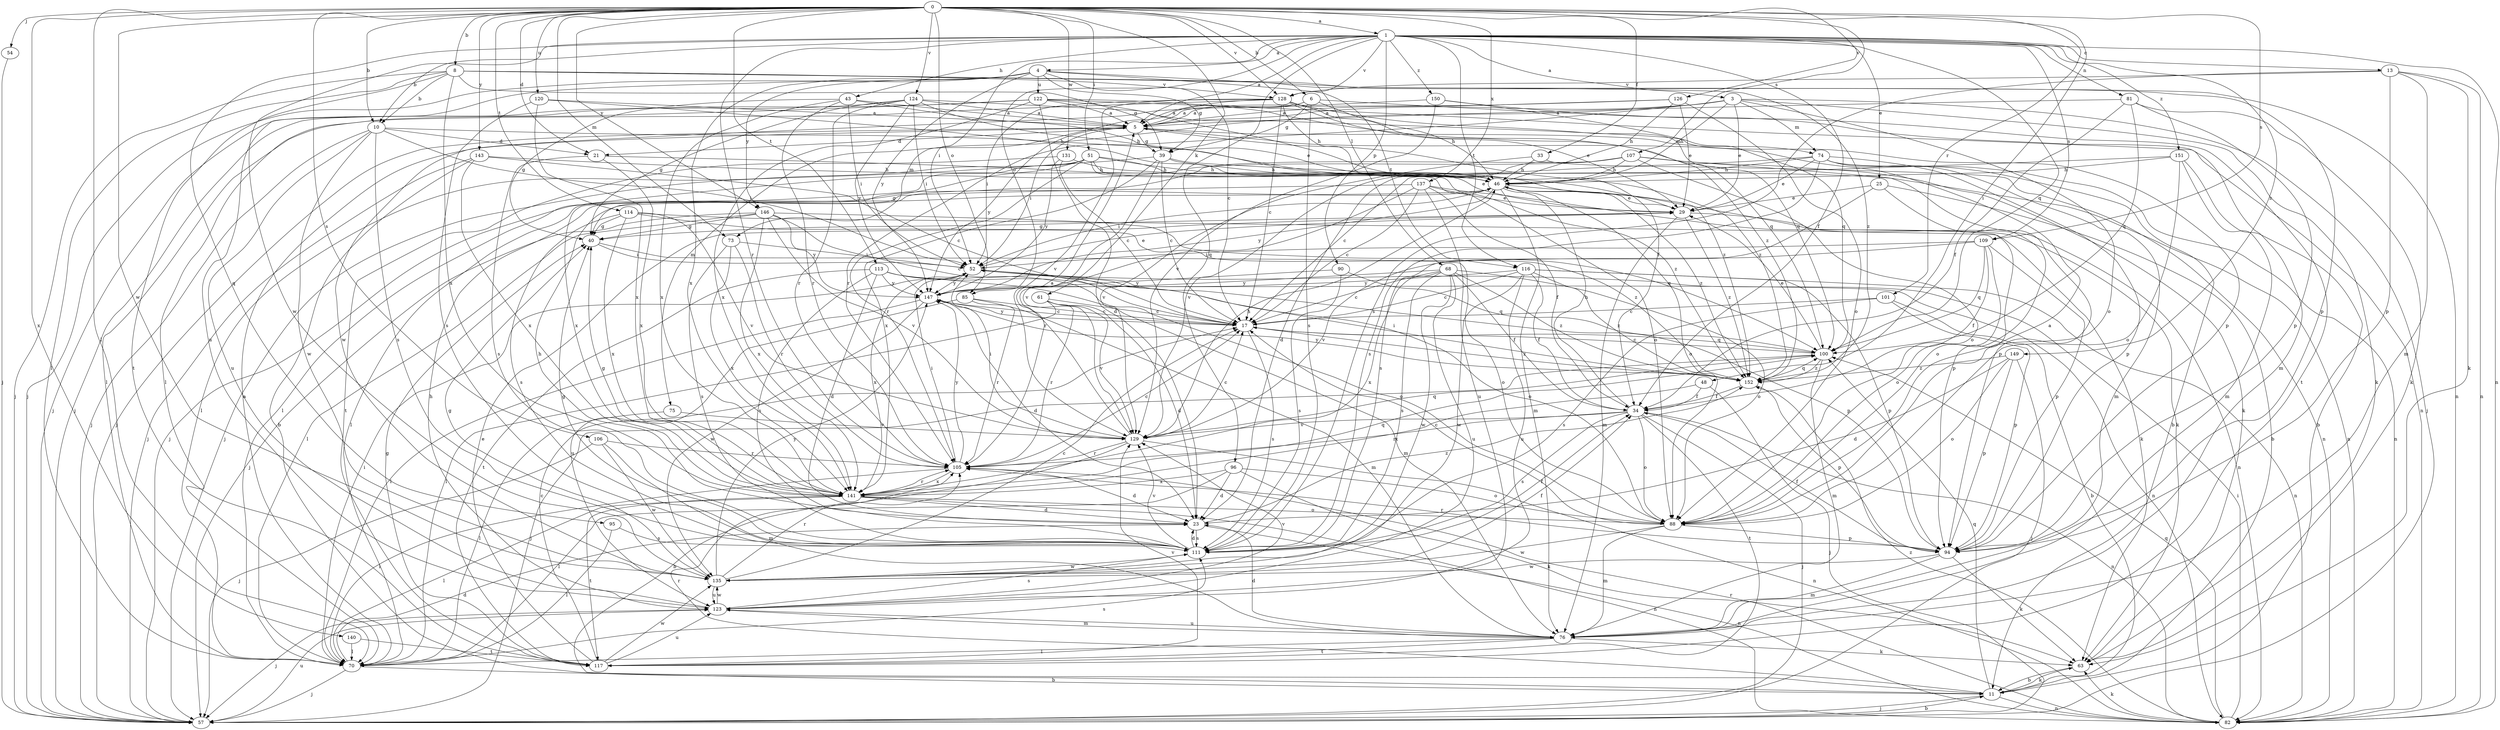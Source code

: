 strict digraph  {
0;
1;
3;
4;
5;
6;
8;
10;
11;
13;
17;
21;
23;
25;
29;
33;
34;
39;
40;
43;
46;
48;
51;
52;
54;
57;
61;
63;
68;
70;
73;
74;
75;
76;
81;
82;
85;
88;
90;
94;
95;
96;
100;
101;
105;
106;
107;
109;
111;
113;
114;
116;
117;
120;
122;
123;
124;
126;
128;
129;
131;
135;
137;
140;
141;
143;
146;
147;
149;
150;
151;
152;
0 -> 1  [label=a];
0 -> 6  [label=b];
0 -> 8  [label=b];
0 -> 10  [label=b];
0 -> 21  [label=d];
0 -> 33  [label=f];
0 -> 48  [label=i];
0 -> 51  [label=i];
0 -> 54  [label=j];
0 -> 61  [label=k];
0 -> 68  [label=l];
0 -> 70  [label=l];
0 -> 73  [label=m];
0 -> 85  [label=o];
0 -> 101  [label=r];
0 -> 106  [label=s];
0 -> 107  [label=s];
0 -> 109  [label=s];
0 -> 113  [label=t];
0 -> 114  [label=t];
0 -> 120  [label=u];
0 -> 124  [label=v];
0 -> 126  [label=v];
0 -> 128  [label=v];
0 -> 131  [label=w];
0 -> 135  [label=w];
0 -> 137  [label=x];
0 -> 140  [label=x];
0 -> 143  [label=y];
0 -> 146  [label=y];
1 -> 3  [label=a];
1 -> 4  [label=a];
1 -> 5  [label=a];
1 -> 10  [label=b];
1 -> 13  [label=c];
1 -> 25  [label=e];
1 -> 34  [label=f];
1 -> 43  [label=h];
1 -> 52  [label=i];
1 -> 81  [label=n];
1 -> 82  [label=n];
1 -> 85  [label=o];
1 -> 90  [label=p];
1 -> 95  [label=q];
1 -> 96  [label=q];
1 -> 100  [label=q];
1 -> 105  [label=r];
1 -> 109  [label=s];
1 -> 116  [label=t];
1 -> 128  [label=v];
1 -> 135  [label=w];
1 -> 149  [label=z];
1 -> 150  [label=z];
1 -> 151  [label=z];
3 -> 5  [label=a];
3 -> 29  [label=e];
3 -> 46  [label=h];
3 -> 57  [label=j];
3 -> 63  [label=k];
3 -> 73  [label=m];
3 -> 74  [label=m];
3 -> 88  [label=o];
3 -> 105  [label=r];
4 -> 17  [label=c];
4 -> 39  [label=g];
4 -> 57  [label=j];
4 -> 116  [label=t];
4 -> 122  [label=u];
4 -> 123  [label=u];
4 -> 141  [label=x];
4 -> 146  [label=y];
4 -> 147  [label=y];
4 -> 152  [label=z];
5 -> 21  [label=d];
5 -> 39  [label=g];
5 -> 52  [label=i];
5 -> 57  [label=j];
5 -> 74  [label=m];
5 -> 147  [label=y];
5 -> 152  [label=z];
6 -> 5  [label=a];
6 -> 39  [label=g];
6 -> 46  [label=h];
6 -> 75  [label=m];
6 -> 76  [label=m];
6 -> 111  [label=s];
8 -> 10  [label=b];
8 -> 39  [label=g];
8 -> 57  [label=j];
8 -> 70  [label=l];
8 -> 82  [label=n];
8 -> 94  [label=p];
8 -> 117  [label=t];
8 -> 128  [label=v];
8 -> 141  [label=x];
10 -> 21  [label=d];
10 -> 52  [label=i];
10 -> 57  [label=j];
10 -> 111  [label=s];
10 -> 123  [label=u];
10 -> 135  [label=w];
10 -> 152  [label=z];
11 -> 57  [label=j];
11 -> 63  [label=k];
11 -> 82  [label=n];
11 -> 100  [label=q];
11 -> 105  [label=r];
13 -> 63  [label=k];
13 -> 76  [label=m];
13 -> 82  [label=n];
13 -> 94  [label=p];
13 -> 111  [label=s];
13 -> 128  [label=v];
17 -> 100  [label=q];
17 -> 111  [label=s];
17 -> 147  [label=y];
17 -> 152  [label=z];
21 -> 46  [label=h];
21 -> 111  [label=s];
21 -> 141  [label=x];
23 -> 46  [label=h];
23 -> 82  [label=n];
23 -> 111  [label=s];
23 -> 152  [label=z];
25 -> 11  [label=b];
25 -> 29  [label=e];
25 -> 88  [label=o];
25 -> 111  [label=s];
29 -> 40  [label=g];
29 -> 76  [label=m];
29 -> 82  [label=n];
29 -> 152  [label=z];
33 -> 46  [label=h];
33 -> 82  [label=n];
33 -> 129  [label=v];
34 -> 46  [label=h];
34 -> 57  [label=j];
34 -> 82  [label=n];
34 -> 88  [label=o];
34 -> 105  [label=r];
34 -> 111  [label=s];
34 -> 117  [label=t];
34 -> 129  [label=v];
39 -> 17  [label=c];
39 -> 46  [label=h];
39 -> 57  [label=j];
39 -> 82  [label=n];
39 -> 129  [label=v];
39 -> 141  [label=x];
40 -> 52  [label=i];
40 -> 88  [label=o];
43 -> 5  [label=a];
43 -> 29  [label=e];
43 -> 40  [label=g];
43 -> 52  [label=i];
43 -> 105  [label=r];
43 -> 141  [label=x];
46 -> 29  [label=e];
46 -> 52  [label=i];
46 -> 76  [label=m];
46 -> 88  [label=o];
46 -> 94  [label=p];
46 -> 147  [label=y];
46 -> 152  [label=z];
48 -> 34  [label=f];
48 -> 57  [label=j];
48 -> 141  [label=x];
51 -> 29  [label=e];
51 -> 40  [label=g];
51 -> 46  [label=h];
51 -> 70  [label=l];
51 -> 88  [label=o];
51 -> 105  [label=r];
51 -> 141  [label=x];
51 -> 152  [label=z];
52 -> 29  [label=e];
52 -> 88  [label=o];
52 -> 94  [label=p];
52 -> 141  [label=x];
52 -> 147  [label=y];
54 -> 57  [label=j];
57 -> 11  [label=b];
57 -> 123  [label=u];
61 -> 17  [label=c];
61 -> 23  [label=d];
61 -> 70  [label=l];
61 -> 105  [label=r];
61 -> 129  [label=v];
63 -> 11  [label=b];
68 -> 17  [label=c];
68 -> 34  [label=f];
68 -> 88  [label=o];
68 -> 111  [label=s];
68 -> 123  [label=u];
68 -> 135  [label=w];
68 -> 141  [label=x];
68 -> 147  [label=y];
68 -> 152  [label=z];
70 -> 5  [label=a];
70 -> 11  [label=b];
70 -> 23  [label=d];
70 -> 52  [label=i];
70 -> 57  [label=j];
70 -> 111  [label=s];
73 -> 52  [label=i];
73 -> 105  [label=r];
73 -> 111  [label=s];
73 -> 141  [label=x];
74 -> 11  [label=b];
74 -> 23  [label=d];
74 -> 29  [label=e];
74 -> 46  [label=h];
74 -> 76  [label=m];
74 -> 82  [label=n];
74 -> 94  [label=p];
74 -> 111  [label=s];
75 -> 70  [label=l];
75 -> 129  [label=v];
76 -> 23  [label=d];
76 -> 63  [label=k];
76 -> 70  [label=l];
76 -> 117  [label=t];
76 -> 123  [label=u];
81 -> 5  [label=a];
81 -> 34  [label=f];
81 -> 63  [label=k];
81 -> 94  [label=p];
81 -> 100  [label=q];
82 -> 52  [label=i];
82 -> 63  [label=k];
82 -> 100  [label=q];
82 -> 105  [label=r];
82 -> 152  [label=z];
85 -> 17  [label=c];
85 -> 76  [label=m];
85 -> 105  [label=r];
85 -> 123  [label=u];
88 -> 5  [label=a];
88 -> 17  [label=c];
88 -> 76  [label=m];
88 -> 94  [label=p];
88 -> 135  [label=w];
90 -> 100  [label=q];
90 -> 111  [label=s];
90 -> 147  [label=y];
94 -> 34  [label=f];
94 -> 63  [label=k];
94 -> 76  [label=m];
94 -> 105  [label=r];
94 -> 135  [label=w];
95 -> 70  [label=l];
95 -> 111  [label=s];
96 -> 23  [label=d];
96 -> 63  [label=k];
96 -> 70  [label=l];
96 -> 88  [label=o];
96 -> 141  [label=x];
100 -> 17  [label=c];
100 -> 29  [label=e];
100 -> 57  [label=j];
100 -> 76  [label=m];
100 -> 152  [label=z];
101 -> 11  [label=b];
101 -> 17  [label=c];
101 -> 94  [label=p];
101 -> 111  [label=s];
105 -> 17  [label=c];
105 -> 23  [label=d];
105 -> 52  [label=i];
105 -> 70  [label=l];
105 -> 141  [label=x];
105 -> 147  [label=y];
106 -> 57  [label=j];
106 -> 76  [label=m];
106 -> 105  [label=r];
106 -> 135  [label=w];
107 -> 46  [label=h];
107 -> 57  [label=j];
107 -> 63  [label=k];
107 -> 70  [label=l];
107 -> 88  [label=o];
107 -> 94  [label=p];
107 -> 129  [label=v];
109 -> 34  [label=f];
109 -> 52  [label=i];
109 -> 88  [label=o];
109 -> 94  [label=p];
109 -> 100  [label=q];
109 -> 129  [label=v];
111 -> 23  [label=d];
111 -> 34  [label=f];
111 -> 40  [label=g];
111 -> 129  [label=v];
111 -> 135  [label=w];
113 -> 23  [label=d];
113 -> 76  [label=m];
113 -> 82  [label=n];
113 -> 88  [label=o];
113 -> 111  [label=s];
113 -> 117  [label=t];
113 -> 147  [label=y];
114 -> 40  [label=g];
114 -> 63  [label=k];
114 -> 111  [label=s];
114 -> 129  [label=v];
114 -> 141  [label=x];
114 -> 152  [label=z];
116 -> 17  [label=c];
116 -> 34  [label=f];
116 -> 82  [label=n];
116 -> 94  [label=p];
116 -> 123  [label=u];
116 -> 135  [label=w];
116 -> 147  [label=y];
116 -> 152  [label=z];
117 -> 17  [label=c];
117 -> 29  [label=e];
117 -> 40  [label=g];
117 -> 123  [label=u];
117 -> 129  [label=v];
117 -> 135  [label=w];
120 -> 5  [label=a];
120 -> 46  [label=h];
120 -> 111  [label=s];
120 -> 141  [label=x];
122 -> 5  [label=a];
122 -> 23  [label=d];
122 -> 34  [label=f];
122 -> 57  [label=j];
122 -> 70  [label=l];
122 -> 82  [label=n];
122 -> 100  [label=q];
122 -> 141  [label=x];
123 -> 46  [label=h];
123 -> 57  [label=j];
123 -> 76  [label=m];
123 -> 111  [label=s];
123 -> 129  [label=v];
123 -> 135  [label=w];
124 -> 5  [label=a];
124 -> 40  [label=g];
124 -> 46  [label=h];
124 -> 52  [label=i];
124 -> 57  [label=j];
124 -> 94  [label=p];
124 -> 105  [label=r];
124 -> 147  [label=y];
126 -> 5  [label=a];
126 -> 29  [label=e];
126 -> 46  [label=h];
126 -> 88  [label=o];
126 -> 135  [label=w];
128 -> 5  [label=a];
128 -> 17  [label=c];
128 -> 29  [label=e];
128 -> 46  [label=h];
128 -> 52  [label=i];
128 -> 70  [label=l];
128 -> 100  [label=q];
128 -> 129  [label=v];
128 -> 152  [label=z];
129 -> 5  [label=a];
129 -> 11  [label=b];
129 -> 17  [label=c];
129 -> 46  [label=h];
129 -> 52  [label=i];
129 -> 82  [label=n];
129 -> 100  [label=q];
129 -> 105  [label=r];
131 -> 17  [label=c];
131 -> 46  [label=h];
131 -> 117  [label=t];
131 -> 147  [label=y];
135 -> 17  [label=c];
135 -> 34  [label=f];
135 -> 40  [label=g];
135 -> 105  [label=r];
135 -> 123  [label=u];
135 -> 147  [label=y];
137 -> 17  [label=c];
137 -> 29  [label=e];
137 -> 34  [label=f];
137 -> 63  [label=k];
137 -> 70  [label=l];
137 -> 105  [label=r];
137 -> 123  [label=u];
140 -> 70  [label=l];
140 -> 117  [label=t];
141 -> 23  [label=d];
141 -> 40  [label=g];
141 -> 70  [label=l];
141 -> 82  [label=n];
141 -> 88  [label=o];
141 -> 100  [label=q];
141 -> 105  [label=r];
141 -> 117  [label=t];
143 -> 11  [label=b];
143 -> 17  [label=c];
143 -> 46  [label=h];
143 -> 57  [label=j];
143 -> 141  [label=x];
146 -> 17  [label=c];
146 -> 40  [label=g];
146 -> 57  [label=j];
146 -> 70  [label=l];
146 -> 100  [label=q];
146 -> 129  [label=v];
146 -> 141  [label=x];
146 -> 147  [label=y];
147 -> 17  [label=c];
147 -> 23  [label=d];
147 -> 70  [label=l];
147 -> 135  [label=w];
149 -> 23  [label=d];
149 -> 57  [label=j];
149 -> 88  [label=o];
149 -> 94  [label=p];
149 -> 152  [label=z];
150 -> 5  [label=a];
150 -> 100  [label=q];
150 -> 117  [label=t];
150 -> 129  [label=v];
151 -> 11  [label=b];
151 -> 17  [label=c];
151 -> 46  [label=h];
151 -> 76  [label=m];
151 -> 88  [label=o];
152 -> 34  [label=f];
152 -> 52  [label=i];
152 -> 94  [label=p];
152 -> 100  [label=q];
152 -> 147  [label=y];
}
